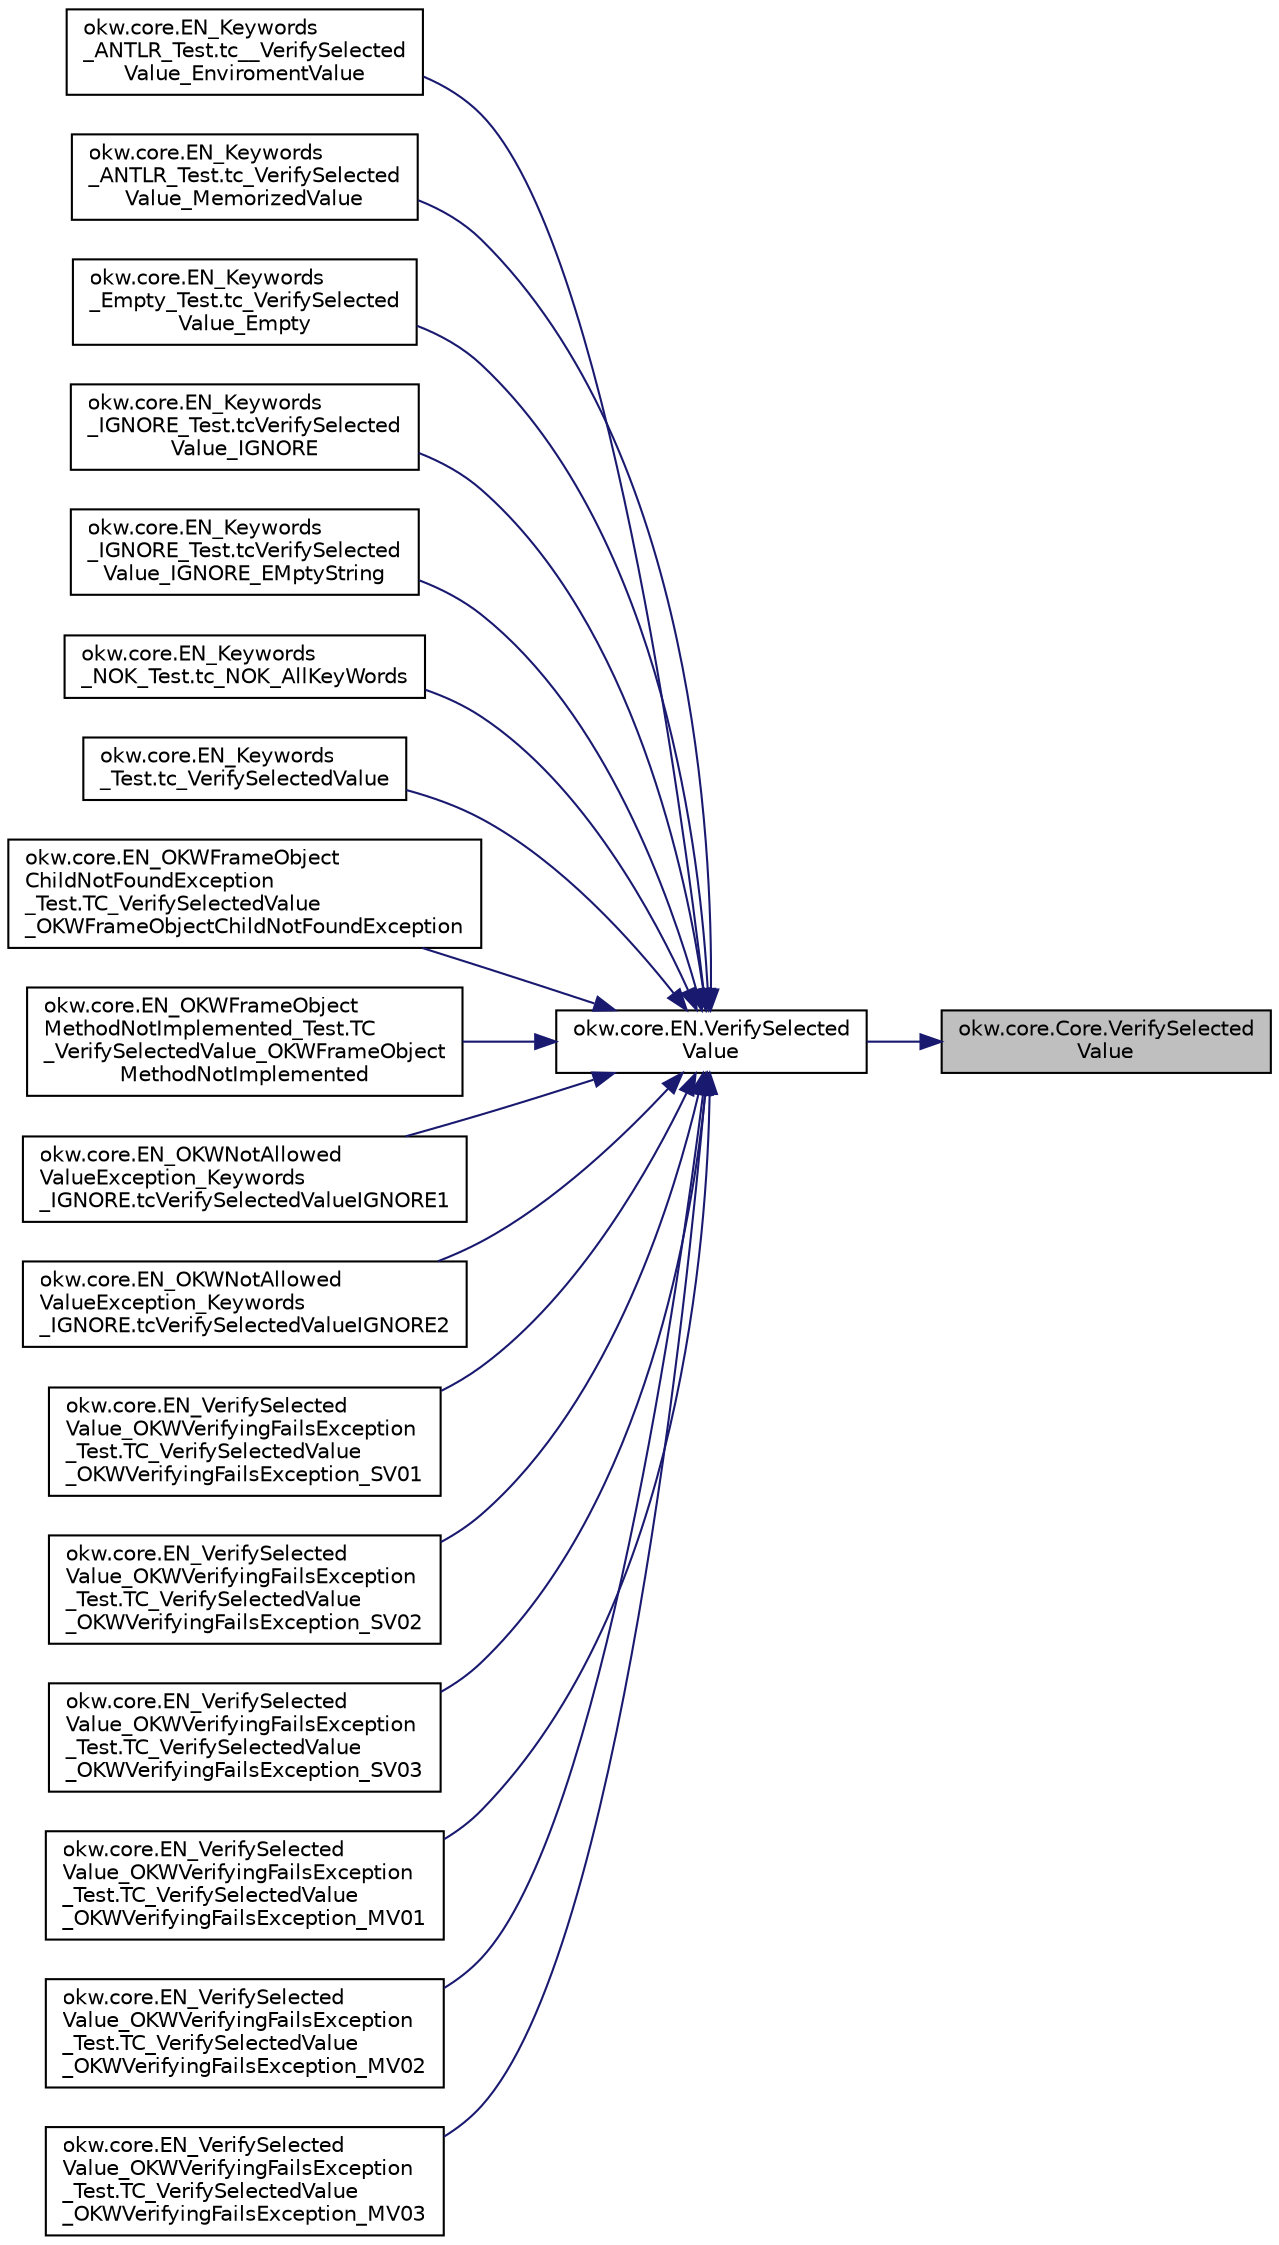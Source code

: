 digraph "okw.core.Core.VerifySelectedValue"
{
 // INTERACTIVE_SVG=YES
 // LATEX_PDF_SIZE
  edge [fontname="Helvetica",fontsize="10",labelfontname="Helvetica",labelfontsize="10"];
  node [fontname="Helvetica",fontsize="10",shape=record];
  rankdir="RL";
  Node4189 [label="okw.core.Core.VerifySelected\lValue",height=0.2,width=0.4,color="black", fillcolor="grey75", style="filled", fontcolor="black",tooltip="Vergleicht den ausgewählten Wert des gegebenen Listenobjekts mit dem erwarteten Wert."];
  Node4189 -> Node4190 [dir="back",color="midnightblue",fontsize="10",style="solid",fontname="Helvetica"];
  Node4190 [label="okw.core.EN.VerifySelected\lValue",height=0.2,width=0.4,color="black", fillcolor="white", style="filled",URL="$classokw_1_1core_1_1_e_n.html#a535232918db76d11b92e1c00d24e228b",tooltip="Vergleicht den ausgewählten Wert des gegebenen Listenobjekts mit dem erwarteten Wert."];
  Node4190 -> Node4191 [dir="back",color="midnightblue",fontsize="10",style="solid",fontname="Helvetica"];
  Node4191 [label="okw.core.EN_Keywords\l_ANTLR_Test.tc__VerifySelected\lValue_EnviromentValue",height=0.2,width=0.4,color="black", fillcolor="white", style="filled",URL="$classokw_1_1core_1_1_e_n___keywords___a_n_t_l_r___test.html#a4a3c50b3260d3b7e3218e073177ab15e",tooltip=" "];
  Node4190 -> Node4192 [dir="back",color="midnightblue",fontsize="10",style="solid",fontname="Helvetica"];
  Node4192 [label="okw.core.EN_Keywords\l_ANTLR_Test.tc_VerifySelected\lValue_MemorizedValue",height=0.2,width=0.4,color="black", fillcolor="white", style="filled",URL="$classokw_1_1core_1_1_e_n___keywords___a_n_t_l_r___test.html#a2e571d88e1e787c667895a18569f0ca7",tooltip=" "];
  Node4190 -> Node4193 [dir="back",color="midnightblue",fontsize="10",style="solid",fontname="Helvetica"];
  Node4193 [label="okw.core.EN_Keywords\l_Empty_Test.tc_VerifySelected\lValue_Empty",height=0.2,width=0.4,color="black", fillcolor="white", style="filled",URL="$classokw_1_1core_1_1_e_n___keywords___empty___test.html#a762d53bca89c6648f77cb3186c4740c6",tooltip="Prüft \"${EMPTY}\" für das Schlüsslewort VerifySelectedValue(strng,string)"];
  Node4190 -> Node4194 [dir="back",color="midnightblue",fontsize="10",style="solid",fontname="Helvetica"];
  Node4194 [label="okw.core.EN_Keywords\l_IGNORE_Test.tcVerifySelected\lValue_IGNORE",height=0.2,width=0.4,color="black", fillcolor="white", style="filled",URL="$classokw_1_1core_1_1_e_n___keywords___i_g_n_o_r_e___test.html#acaac9322263089ec8f8820df373ebf59",tooltip=" "];
  Node4190 -> Node4195 [dir="back",color="midnightblue",fontsize="10",style="solid",fontname="Helvetica"];
  Node4195 [label="okw.core.EN_Keywords\l_IGNORE_Test.tcVerifySelected\lValue_IGNORE_EMptyString",height=0.2,width=0.4,color="black", fillcolor="white", style="filled",URL="$classokw_1_1core_1_1_e_n___keywords___i_g_n_o_r_e___test.html#a981afd9a4d000fd52b227a8f63a2a83d",tooltip=" "];
  Node4190 -> Node4196 [dir="back",color="midnightblue",fontsize="10",style="solid",fontname="Helvetica"];
  Node4196 [label="okw.core.EN_Keywords\l_NOK_Test.tc_NOK_AllKeyWords",height=0.2,width=0.4,color="black", fillcolor="white", style="filled",URL="$classokw_1_1core_1_1_e_n___keywords___n_o_k___test.html#a81a960a2341dfb0e27da7871291c84dc",tooltip="Prüft methoden aufruf für einen einfachen Click."];
  Node4190 -> Node4197 [dir="back",color="midnightblue",fontsize="10",style="solid",fontname="Helvetica"];
  Node4197 [label="okw.core.EN_Keywords\l_Test.tc_VerifySelectedValue",height=0.2,width=0.4,color="black", fillcolor="white", style="filled",URL="$classokw_1_1core_1_1_e_n___keywords___test.html#a3b46cf578ee7fdc21a81fa090865badd",tooltip=" "];
  Node4190 -> Node4198 [dir="back",color="midnightblue",fontsize="10",style="solid",fontname="Helvetica"];
  Node4198 [label="okw.core.EN_OKWFrameObject\lChildNotFoundException\l_Test.TC_VerifySelectedValue\l_OKWFrameObjectChildNotFoundException",height=0.2,width=0.4,color="black", fillcolor="white", style="filled",URL="$classokw_1_1core_1_1_e_n___o_k_w_frame_object_child_not_found_exception___test.html#afa42441d0abafeb5fb1e91a373434802",tooltip="Prüft ob die Ausnahme OKWFrameObjectChildNotFoundException durch die VerifySelected ausgelöst wird,..."];
  Node4190 -> Node4199 [dir="back",color="midnightblue",fontsize="10",style="solid",fontname="Helvetica"];
  Node4199 [label="okw.core.EN_OKWFrameObject\lMethodNotImplemented_Test.TC\l_VerifySelectedValue_OKWFrameObject\lMethodNotImplemented",height=0.2,width=0.4,color="black", fillcolor="white", style="filled",URL="$classokw_1_1core_1_1_e_n___o_k_w_frame_object_method_not_implemented___test.html#af4ff493b3f95375ba46e655d45c15df7",tooltip="Prüft ob die Ausnahme OKWFrameObjectMethodNotImplemented von VerifySelectedValue( FN,..."];
  Node4190 -> Node4200 [dir="back",color="midnightblue",fontsize="10",style="solid",fontname="Helvetica"];
  Node4200 [label="okw.core.EN_OKWNotAllowed\lValueException_Keywords\l_IGNORE.tcVerifySelectedValueIGNORE1",height=0.2,width=0.4,color="black", fillcolor="white", style="filled",URL="$classokw_1_1core_1_1_e_n___o_k_w_not_allowed_value_exception___keywords___i_g_n_o_r_e.html#aa1091fdbff7395059c1f764ffcba24fc",tooltip="Prüft ob \"${IGNORE} \" die Ausnahme okw.exceptions.OKWNotAllowedValueException auslöst."];
  Node4190 -> Node4201 [dir="back",color="midnightblue",fontsize="10",style="solid",fontname="Helvetica"];
  Node4201 [label="okw.core.EN_OKWNotAllowed\lValueException_Keywords\l_IGNORE.tcVerifySelectedValueIGNORE2",height=0.2,width=0.4,color="black", fillcolor="white", style="filled",URL="$classokw_1_1core_1_1_e_n___o_k_w_not_allowed_value_exception___keywords___i_g_n_o_r_e.html#a88284aecd0833ca5766d472ffee13a6b",tooltip="Prüft ob \"\"${IGNORE}${TCN}\" die Ausnahme okw.exceptions.OKWNotAllowedValueException auslöst."];
  Node4190 -> Node4202 [dir="back",color="midnightblue",fontsize="10",style="solid",fontname="Helvetica"];
  Node4202 [label="okw.core.EN_VerifySelected\lValue_OKWVerifyingFailsException\l_Test.TC_VerifySelectedValue\l_OKWVerifyingFailsException_SV01",height=0.2,width=0.4,color="black", fillcolor="white", style="filled",URL="$classokw_1_1core_1_1_e_n___verify_selected_value___o_k_w_verifying_fails_exception___test.html#aba63ded3310097f2974ddde223902277",tooltip="Prüft, ob die Ausnahme OKWVerifyingFailsException bei einem Soll/Ist-Vergleich ausgelöst wird."];
  Node4190 -> Node4203 [dir="back",color="midnightblue",fontsize="10",style="solid",fontname="Helvetica"];
  Node4203 [label="okw.core.EN_VerifySelected\lValue_OKWVerifyingFailsException\l_Test.TC_VerifySelectedValue\l_OKWVerifyingFailsException_SV02",height=0.2,width=0.4,color="black", fillcolor="white", style="filled",URL="$classokw_1_1core_1_1_e_n___verify_selected_value___o_k_w_verifying_fails_exception___test.html#a0cb77b88d7248a689abc429f6d64fa28",tooltip="Prüft, ob die Ausnahme OKWVerifyingFailsException bei einem Soll/Ist-Vergleich ausgelöst wird."];
  Node4190 -> Node4204 [dir="back",color="midnightblue",fontsize="10",style="solid",fontname="Helvetica"];
  Node4204 [label="okw.core.EN_VerifySelected\lValue_OKWVerifyingFailsException\l_Test.TC_VerifySelectedValue\l_OKWVerifyingFailsException_SV03",height=0.2,width=0.4,color="black", fillcolor="white", style="filled",URL="$classokw_1_1core_1_1_e_n___verify_selected_value___o_k_w_verifying_fails_exception___test.html#a924a5b61977c15ffe9cdb5ead808034c",tooltip="Prüft, ob die Ausnahme OKWVerifyingFailsException bei einem Soll/Ist-Vergleich ausgelöst wird."];
  Node4190 -> Node4205 [dir="back",color="midnightblue",fontsize="10",style="solid",fontname="Helvetica"];
  Node4205 [label="okw.core.EN_VerifySelected\lValue_OKWVerifyingFailsException\l_Test.TC_VerifySelectedValue\l_OKWVerifyingFailsException_MV01",height=0.2,width=0.4,color="black", fillcolor="white", style="filled",URL="$classokw_1_1core_1_1_e_n___verify_selected_value___o_k_w_verifying_fails_exception___test.html#abef57ed3f025bf0dc58224d554057386",tooltip="Prüft, ob die Ausnahme OKWVerifyingFailsException bei einem Soll/Ist-Vergleich ausgelöst wird."];
  Node4190 -> Node4206 [dir="back",color="midnightblue",fontsize="10",style="solid",fontname="Helvetica"];
  Node4206 [label="okw.core.EN_VerifySelected\lValue_OKWVerifyingFailsException\l_Test.TC_VerifySelectedValue\l_OKWVerifyingFailsException_MV02",height=0.2,width=0.4,color="black", fillcolor="white", style="filled",URL="$classokw_1_1core_1_1_e_n___verify_selected_value___o_k_w_verifying_fails_exception___test.html#a2355a61765ba3c7b913da782d649f99e",tooltip="Prüft, ob die Ausnahme OKWVerifyingFailsException bei einem Soll/Ist-Vergleich ausgelöst wird."];
  Node4190 -> Node4207 [dir="back",color="midnightblue",fontsize="10",style="solid",fontname="Helvetica"];
  Node4207 [label="okw.core.EN_VerifySelected\lValue_OKWVerifyingFailsException\l_Test.TC_VerifySelectedValue\l_OKWVerifyingFailsException_MV03",height=0.2,width=0.4,color="black", fillcolor="white", style="filled",URL="$classokw_1_1core_1_1_e_n___verify_selected_value___o_k_w_verifying_fails_exception___test.html#ae186ccc49a6722562a5b1c36477837d9",tooltip="Prüft, ob die Ausnahme OKWVerifyingFailsException bei einem Soll/Ist-Vergleich ausgelöst wird."];
}
